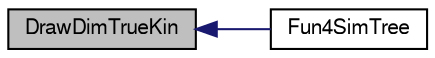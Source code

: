 digraph "DrawDimTrueKin"
{
  bgcolor="transparent";
  edge [fontname="FreeSans",fontsize="10",labelfontname="FreeSans",labelfontsize="10"];
  node [fontname="FreeSans",fontsize="10",shape=record];
  rankdir="LR";
  Node1 [label="DrawDimTrueKin",height=0.2,width=0.4,color="black", fillcolor="grey75", style="filled" fontcolor="black"];
  Node1 -> Node2 [dir="back",color="midnightblue",fontsize="10",style="solid",fontname="FreeSans"];
  Node2 [label="Fun4SimTree",height=0.2,width=0.4,color="black",URL="$d3/dcd/Fun4SimTree_8C.html#a36640f1758a0cef4ef5986ea63db8fca"];
}
